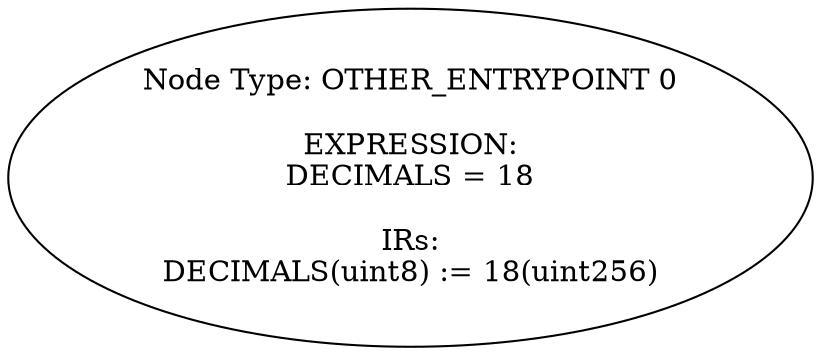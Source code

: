 digraph{
0[label="Node Type: OTHER_ENTRYPOINT 0

EXPRESSION:
DECIMALS = 18

IRs:
DECIMALS(uint8) := 18(uint256)"];
}
